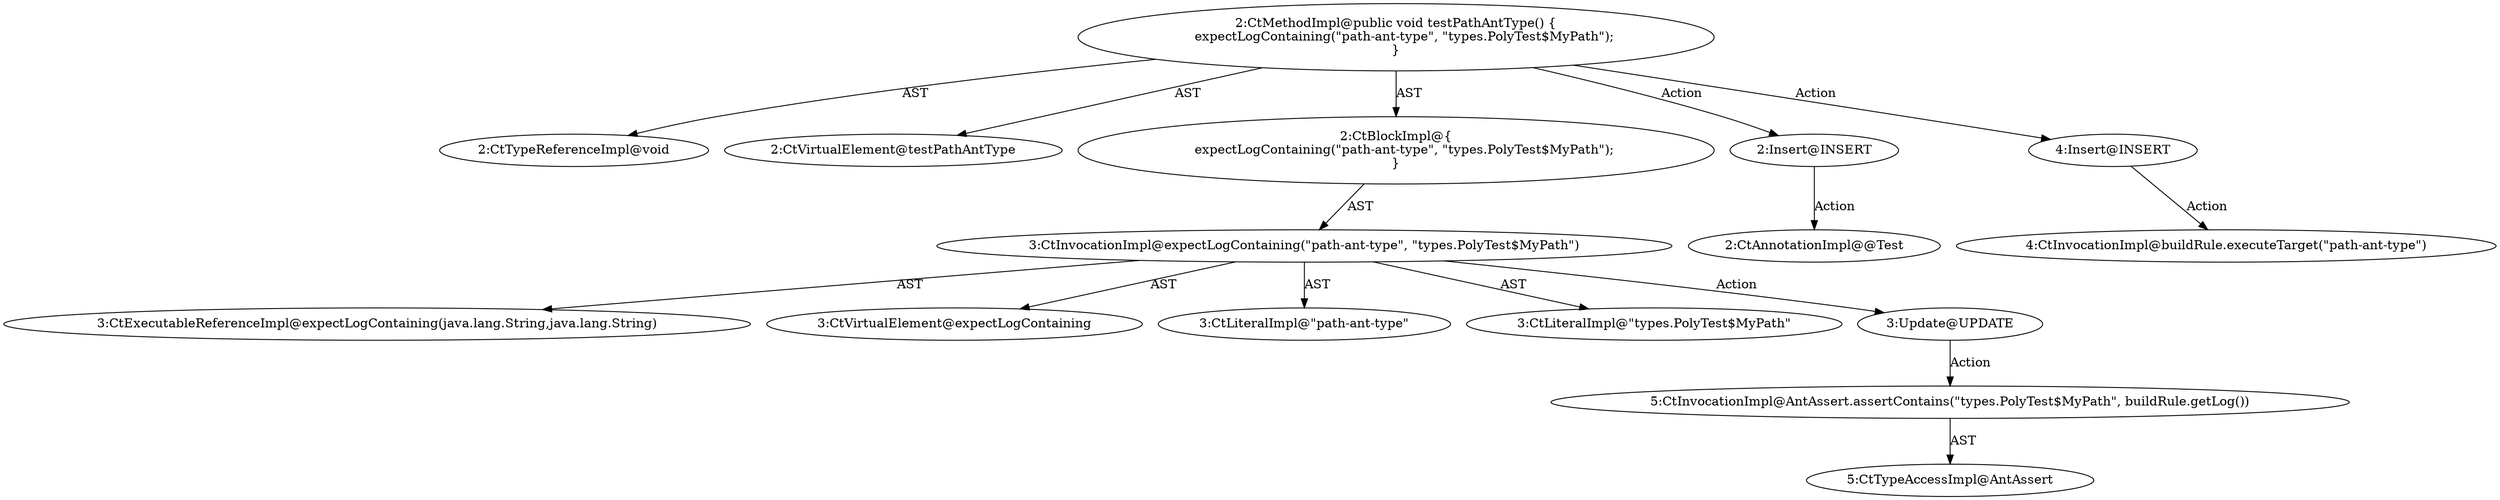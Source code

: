 digraph "testPathAntType#?" {
0 [label="2:CtTypeReferenceImpl@void" shape=ellipse]
1 [label="2:CtVirtualElement@testPathAntType" shape=ellipse]
2 [label="3:CtExecutableReferenceImpl@expectLogContaining(java.lang.String,java.lang.String)" shape=ellipse]
3 [label="3:CtVirtualElement@expectLogContaining" shape=ellipse]
4 [label="3:CtLiteralImpl@\"path-ant-type\"" shape=ellipse]
5 [label="3:CtLiteralImpl@\"types.PolyTest$MyPath\"" shape=ellipse]
6 [label="3:CtInvocationImpl@expectLogContaining(\"path-ant-type\", \"types.PolyTest$MyPath\")" shape=ellipse]
7 [label="2:CtBlockImpl@\{
    expectLogContaining(\"path-ant-type\", \"types.PolyTest$MyPath\");
\}" shape=ellipse]
8 [label="2:CtMethodImpl@public void testPathAntType() \{
    expectLogContaining(\"path-ant-type\", \"types.PolyTest$MyPath\");
\}" shape=ellipse]
9 [label="3:Update@UPDATE" shape=ellipse]
10 [label="5:CtInvocationImpl@AntAssert.assertContains(\"types.PolyTest$MyPath\", buildRule.getLog())" shape=ellipse]
11 [label="5:CtTypeAccessImpl@AntAssert" shape=ellipse]
12 [label="2:Insert@INSERT" shape=ellipse]
13 [label="2:CtAnnotationImpl@@Test" shape=ellipse]
14 [label="4:Insert@INSERT" shape=ellipse]
15 [label="4:CtInvocationImpl@buildRule.executeTarget(\"path-ant-type\")" shape=ellipse]
6 -> 3 [label="AST"];
6 -> 2 [label="AST"];
6 -> 4 [label="AST"];
6 -> 5 [label="AST"];
6 -> 9 [label="Action"];
7 -> 6 [label="AST"];
8 -> 1 [label="AST"];
8 -> 0 [label="AST"];
8 -> 7 [label="AST"];
8 -> 12 [label="Action"];
8 -> 14 [label="Action"];
9 -> 10 [label="Action"];
10 -> 11 [label="AST"];
12 -> 13 [label="Action"];
14 -> 15 [label="Action"];
}